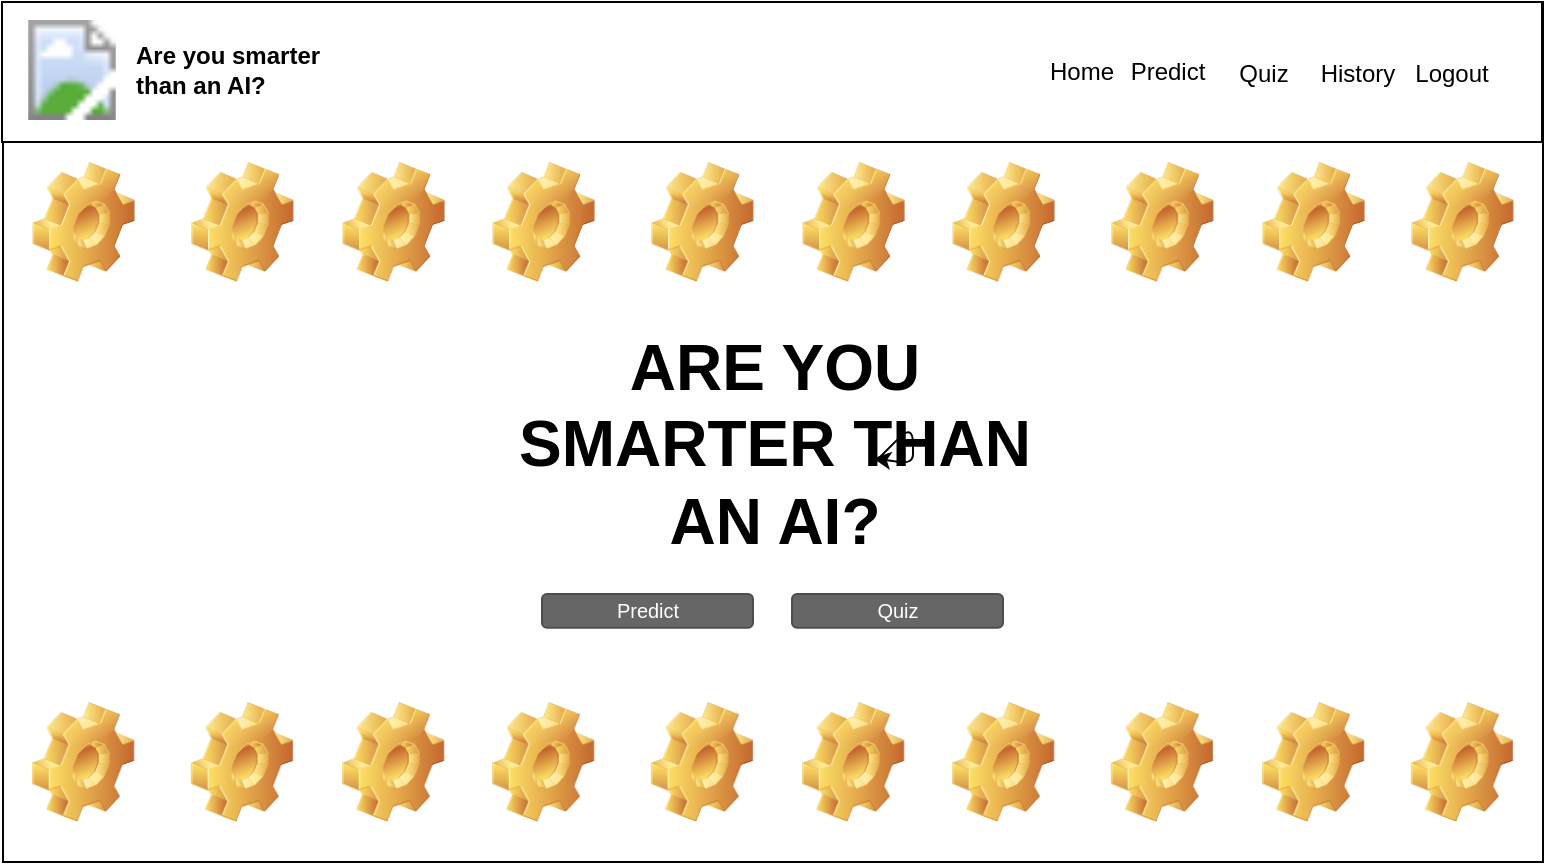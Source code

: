 <mxfile>
    <diagram id="HoEQkMYf4dPwDS98n3wV" name="Page-1">
        <mxGraphModel dx="832" dy="2695" grid="1" gridSize="10" guides="1" tooltips="1" connect="1" arrows="1" fold="1" page="1" pageScale="1" pageWidth="850" pageHeight="1100" math="0" shadow="0">
            <root>
                <mxCell id="0"/>
                <mxCell id="1" parent="0"/>
                <mxCell id="2" value="" style="rounded=0;whiteSpace=wrap;html=1;" vertex="1" parent="1">
                    <mxGeometry x="40.5" y="-1640" width="770" height="430" as="geometry"/>
                </mxCell>
                <mxCell id="3" value="" style="rounded=0;whiteSpace=wrap;html=1;" vertex="1" parent="1">
                    <mxGeometry x="40" y="-1640" width="770" height="70" as="geometry"/>
                </mxCell>
                <mxCell id="4" value="" style="shape=image;html=1;verticalLabelPosition=bottom;verticalAlign=top;imageAspect=1;aspect=fixed;image=https://cdn.discordapp.com/attachments/910885868733087747/1066040074367672370/Are_you_smarter_than_an_AI.png;fontSize=10;" vertex="1" parent="1">
                    <mxGeometry x="50" y="-1631" width="50" height="50" as="geometry"/>
                </mxCell>
                <mxCell id="5" value="Are you smarter &lt;br style=&quot;font-size: 12px;&quot;&gt;than an AI?" style="text;strokeColor=none;fillColor=none;html=1;fontSize=12;fontStyle=1;verticalAlign=middle;align=left;" vertex="1" parent="1">
                    <mxGeometry x="105" y="-1626" width="100" height="40" as="geometry"/>
                </mxCell>
                <mxCell id="6" value="Predict" style="text;html=1;strokeColor=none;fillColor=none;align=center;verticalAlign=middle;whiteSpace=wrap;rounded=0;" vertex="1" parent="1">
                    <mxGeometry x="593" y="-1620.5" width="60" height="30" as="geometry"/>
                </mxCell>
                <mxCell id="7" value="Quiz" style="text;html=1;strokeColor=none;fillColor=none;align=center;verticalAlign=middle;whiteSpace=wrap;rounded=0;" vertex="1" parent="1">
                    <mxGeometry x="641" y="-1619.5" width="60" height="30" as="geometry"/>
                </mxCell>
                <mxCell id="8" value="Logout" style="text;html=1;strokeColor=none;fillColor=none;align=center;verticalAlign=middle;whiteSpace=wrap;rounded=0;" vertex="1" parent="1">
                    <mxGeometry x="735" y="-1619.5" width="60" height="30" as="geometry"/>
                </mxCell>
                <mxCell id="9" value="History" style="text;html=1;strokeColor=none;fillColor=none;align=center;verticalAlign=middle;whiteSpace=wrap;rounded=0;" vertex="1" parent="1">
                    <mxGeometry x="688" y="-1619.5" width="60" height="30" as="geometry"/>
                </mxCell>
                <mxCell id="10" value="Home" style="text;html=1;strokeColor=none;fillColor=none;align=center;verticalAlign=middle;whiteSpace=wrap;rounded=0;" vertex="1" parent="1">
                    <mxGeometry x="550" y="-1620.5" width="60" height="30" as="geometry"/>
                </mxCell>
                <mxCell id="11" value="" style="shape=image;html=1;verticalLabelPosition=bottom;verticalAlign=top;imageAspect=1;aspect=fixed;image=img/clipart/Gear_128x128.png" vertex="1" parent="1">
                    <mxGeometry x="55.21" y="-1560" width="51.15" height="60" as="geometry"/>
                </mxCell>
                <mxCell id="12" value="ARE YOU &lt;br style=&quot;font-size: 32px;&quot;&gt;SMARTER THAN&lt;br style=&quot;font-size: 32px;&quot;&gt;AN AI?" style="text;strokeColor=none;fillColor=none;html=1;fontSize=32;fontStyle=1;verticalAlign=middle;align=center;" vertex="1" parent="1">
                    <mxGeometry x="375.5" y="-1439" width="100" height="40" as="geometry"/>
                </mxCell>
                <mxCell id="14" value="Predict" style="rounded=1;html=1;shadow=0;dashed=0;whiteSpace=wrap;fontSize=10;fillColor=#666666;align=center;strokeColor=#4D4D4D;fontColor=#ffffff;" vertex="1" parent="1">
                    <mxGeometry x="310" y="-1344" width="105.5" height="16.88" as="geometry"/>
                </mxCell>
                <mxCell id="15" style="edgeStyle=none;html=1;exitX=1;exitY=0.75;exitDx=0;exitDy=0;fontSize=12;" edge="1" parent="1" source="12" target="12">
                    <mxGeometry relative="1" as="geometry"/>
                </mxCell>
                <mxCell id="16" value="Quiz" style="rounded=1;html=1;shadow=0;dashed=0;whiteSpace=wrap;fontSize=10;fillColor=#666666;align=center;strokeColor=#4D4D4D;fontColor=#ffffff;" vertex="1" parent="1">
                    <mxGeometry x="435" y="-1344" width="105.5" height="16.88" as="geometry"/>
                </mxCell>
                <mxCell id="17" value="" style="shape=image;html=1;verticalLabelPosition=bottom;verticalAlign=top;imageAspect=1;aspect=fixed;image=img/clipart/Gear_128x128.png" vertex="1" parent="1">
                    <mxGeometry x="134.63" y="-1560" width="51.15" height="60" as="geometry"/>
                </mxCell>
                <mxCell id="18" value="" style="shape=image;html=1;verticalLabelPosition=bottom;verticalAlign=top;imageAspect=1;aspect=fixed;image=img/clipart/Gear_128x128.png" vertex="1" parent="1">
                    <mxGeometry x="210.21" y="-1560" width="51.15" height="60" as="geometry"/>
                </mxCell>
                <mxCell id="19" value="" style="shape=image;html=1;verticalLabelPosition=bottom;verticalAlign=top;imageAspect=1;aspect=fixed;image=img/clipart/Gear_128x128.png" vertex="1" parent="1">
                    <mxGeometry x="285.21" y="-1560" width="51.15" height="60" as="geometry"/>
                </mxCell>
                <mxCell id="20" value="" style="shape=image;html=1;verticalLabelPosition=bottom;verticalAlign=top;imageAspect=1;aspect=fixed;image=img/clipart/Gear_128x128.png" vertex="1" parent="1">
                    <mxGeometry x="364.63" y="-1560" width="51.15" height="60" as="geometry"/>
                </mxCell>
                <mxCell id="21" value="" style="shape=image;html=1;verticalLabelPosition=bottom;verticalAlign=top;imageAspect=1;aspect=fixed;image=img/clipart/Gear_128x128.png" vertex="1" parent="1">
                    <mxGeometry x="440.21" y="-1560" width="51.15" height="60" as="geometry"/>
                </mxCell>
                <mxCell id="25" value="" style="shape=image;html=1;verticalLabelPosition=bottom;verticalAlign=top;imageAspect=1;aspect=fixed;image=img/clipart/Gear_128x128.png" vertex="1" parent="1">
                    <mxGeometry x="515.21" y="-1560" width="51.15" height="60" as="geometry"/>
                </mxCell>
                <mxCell id="26" value="" style="shape=image;html=1;verticalLabelPosition=bottom;verticalAlign=top;imageAspect=1;aspect=fixed;image=img/clipart/Gear_128x128.png" vertex="1" parent="1">
                    <mxGeometry x="594.63" y="-1560" width="51.15" height="60" as="geometry"/>
                </mxCell>
                <mxCell id="27" value="" style="shape=image;html=1;verticalLabelPosition=bottom;verticalAlign=top;imageAspect=1;aspect=fixed;image=img/clipart/Gear_128x128.png" vertex="1" parent="1">
                    <mxGeometry x="670.21" y="-1560" width="51.15" height="60" as="geometry"/>
                </mxCell>
                <mxCell id="28" value="" style="shape=image;html=1;verticalLabelPosition=bottom;verticalAlign=top;imageAspect=1;aspect=fixed;image=img/clipart/Gear_128x128.png" vertex="1" parent="1">
                    <mxGeometry x="744.63" y="-1560" width="51.15" height="60" as="geometry"/>
                </mxCell>
                <mxCell id="29" value="" style="shape=image;html=1;verticalLabelPosition=bottom;verticalAlign=top;imageAspect=1;aspect=fixed;image=img/clipart/Gear_128x128.png" vertex="1" parent="1">
                    <mxGeometry x="55.0" y="-1290" width="51.15" height="60" as="geometry"/>
                </mxCell>
                <mxCell id="30" value="" style="shape=image;html=1;verticalLabelPosition=bottom;verticalAlign=top;imageAspect=1;aspect=fixed;image=img/clipart/Gear_128x128.png" vertex="1" parent="1">
                    <mxGeometry x="134.42" y="-1290" width="51.15" height="60" as="geometry"/>
                </mxCell>
                <mxCell id="31" value="" style="shape=image;html=1;verticalLabelPosition=bottom;verticalAlign=top;imageAspect=1;aspect=fixed;image=img/clipart/Gear_128x128.png" vertex="1" parent="1">
                    <mxGeometry x="210" y="-1290" width="51.15" height="60" as="geometry"/>
                </mxCell>
                <mxCell id="32" value="" style="shape=image;html=1;verticalLabelPosition=bottom;verticalAlign=top;imageAspect=1;aspect=fixed;image=img/clipart/Gear_128x128.png" vertex="1" parent="1">
                    <mxGeometry x="285" y="-1290" width="51.15" height="60" as="geometry"/>
                </mxCell>
                <mxCell id="33" value="" style="shape=image;html=1;verticalLabelPosition=bottom;verticalAlign=top;imageAspect=1;aspect=fixed;image=img/clipart/Gear_128x128.png" vertex="1" parent="1">
                    <mxGeometry x="364.42" y="-1290" width="51.15" height="60" as="geometry"/>
                </mxCell>
                <mxCell id="34" value="" style="shape=image;html=1;verticalLabelPosition=bottom;verticalAlign=top;imageAspect=1;aspect=fixed;image=img/clipart/Gear_128x128.png" vertex="1" parent="1">
                    <mxGeometry x="440" y="-1290" width="51.15" height="60" as="geometry"/>
                </mxCell>
                <mxCell id="35" value="" style="shape=image;html=1;verticalLabelPosition=bottom;verticalAlign=top;imageAspect=1;aspect=fixed;image=img/clipart/Gear_128x128.png" vertex="1" parent="1">
                    <mxGeometry x="515" y="-1290" width="51.15" height="60" as="geometry"/>
                </mxCell>
                <mxCell id="36" value="" style="shape=image;html=1;verticalLabelPosition=bottom;verticalAlign=top;imageAspect=1;aspect=fixed;image=img/clipart/Gear_128x128.png" vertex="1" parent="1">
                    <mxGeometry x="594.42" y="-1290" width="51.15" height="60" as="geometry"/>
                </mxCell>
                <mxCell id="37" value="" style="shape=image;html=1;verticalLabelPosition=bottom;verticalAlign=top;imageAspect=1;aspect=fixed;image=img/clipart/Gear_128x128.png" vertex="1" parent="1">
                    <mxGeometry x="670" y="-1290" width="51.15" height="60" as="geometry"/>
                </mxCell>
                <mxCell id="38" value="" style="shape=image;html=1;verticalLabelPosition=bottom;verticalAlign=top;imageAspect=1;aspect=fixed;image=img/clipart/Gear_128x128.png" vertex="1" parent="1">
                    <mxGeometry x="744.42" y="-1290" width="51.15" height="60" as="geometry"/>
                </mxCell>
            </root>
        </mxGraphModel>
    </diagram>
</mxfile>
